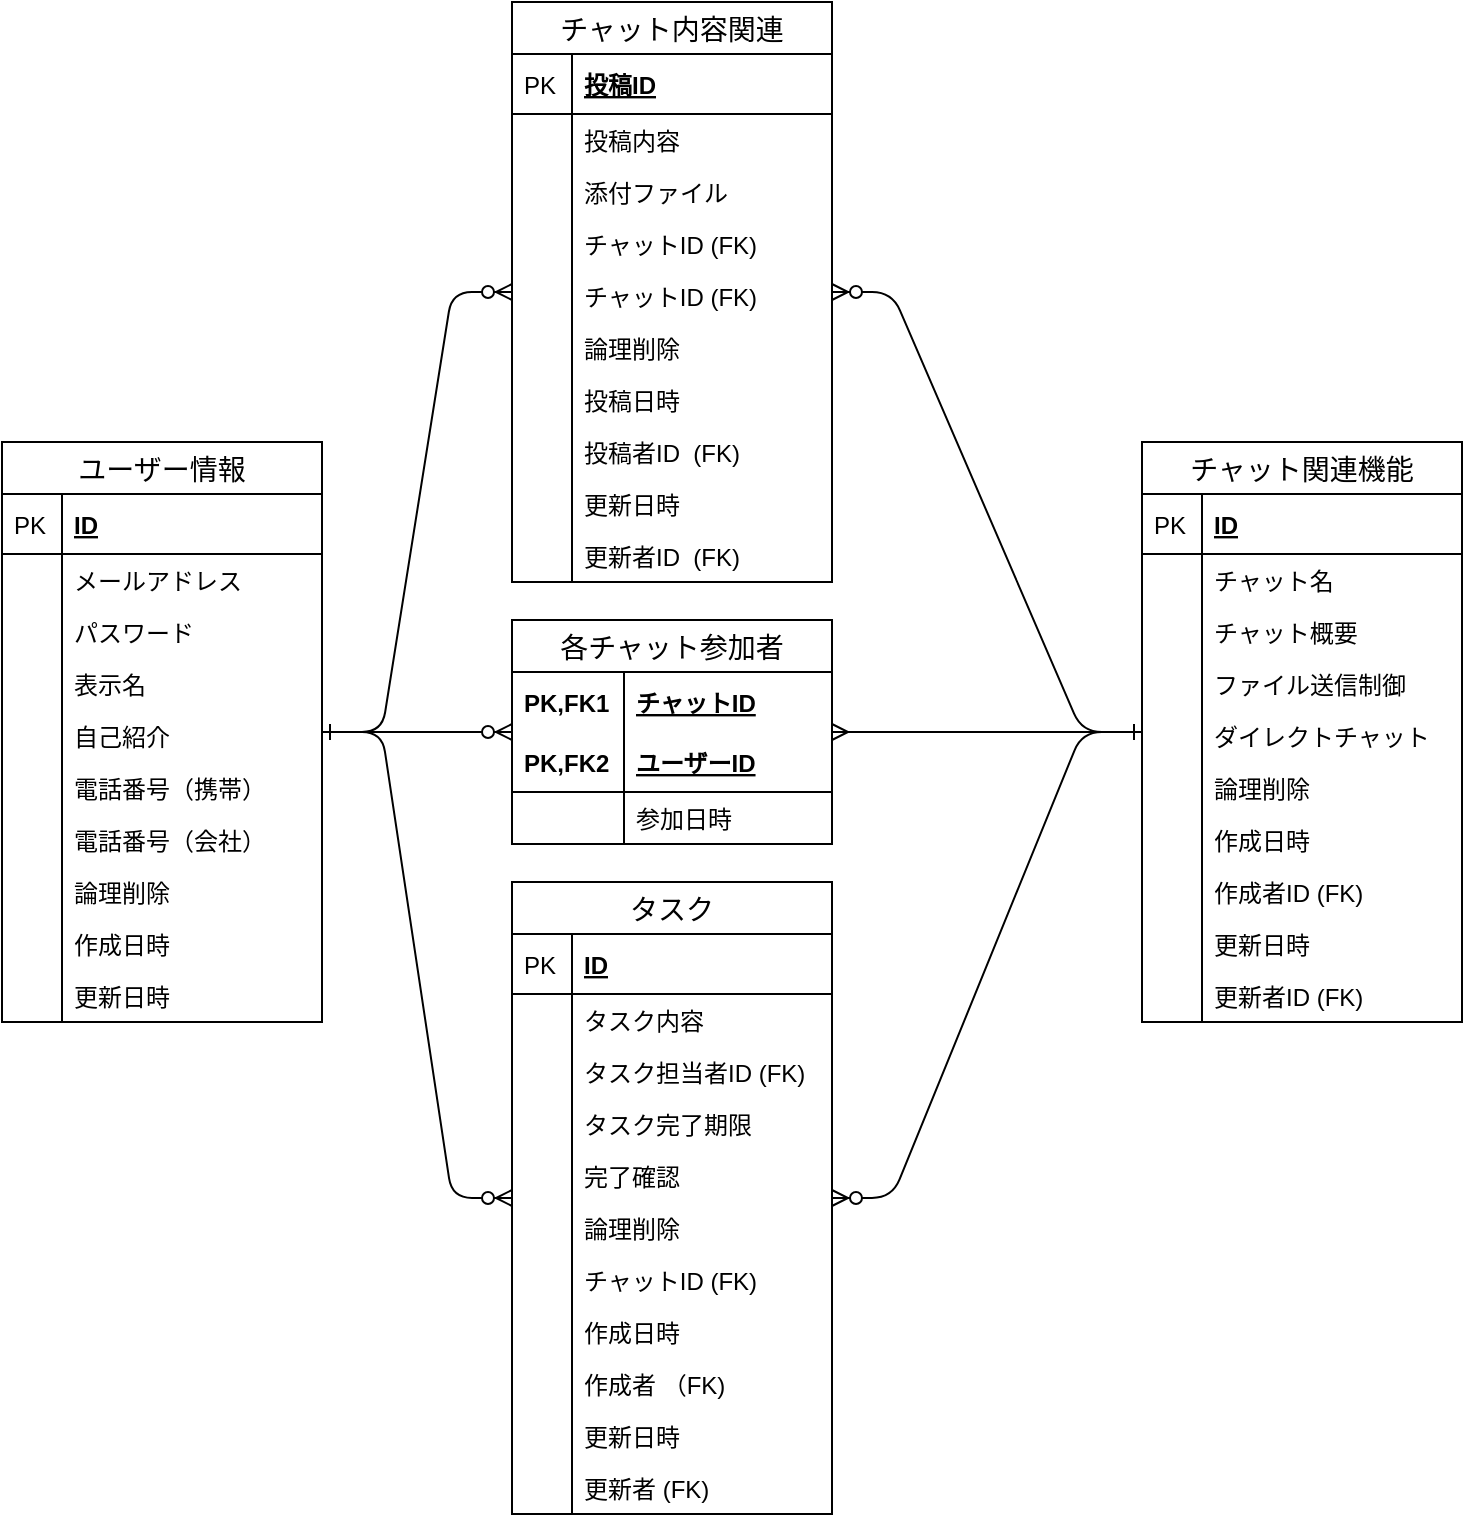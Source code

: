 <mxfile version="13.1.3">
    <diagram id="6hGFLwfOUW9BJ-s0fimq" name="Page-1">
        <mxGraphModel dx="898" dy="680" grid="1" gridSize="10" guides="1" tooltips="1" connect="1" arrows="1" fold="1" page="1" pageScale="1" pageWidth="1169" pageHeight="827" math="0" shadow="0">
            <root>
                <mxCell id="0"/>
                <mxCell id="1" parent="0"/>
                <mxCell id="72" value="" style="edgeStyle=entityRelationEdgeStyle;fontSize=12;html=1;endArrow=ERzeroToMany;startArrow=ERone;startFill=0;" parent="1" source="173" target="118" edge="1">
                    <mxGeometry width="100" height="100" relative="1" as="geometry">
                        <mxPoint x="190" y="390" as="sourcePoint"/>
                        <mxPoint x="295" y="377" as="targetPoint"/>
                    </mxGeometry>
                </mxCell>
                <mxCell id="103" value="" style="edgeStyle=entityRelationEdgeStyle;fontSize=12;html=1;endArrow=ERone;startArrow=ERmany;endFill=0;startFill=0;" parent="1" source="118" target="196" edge="1">
                    <mxGeometry width="100" height="100" relative="1" as="geometry">
                        <mxPoint x="445" y="377" as="sourcePoint"/>
                        <mxPoint x="600" y="390" as="targetPoint"/>
                    </mxGeometry>
                </mxCell>
                <mxCell id="104" value="" style="edgeStyle=entityRelationEdgeStyle;fontSize=12;html=1;endArrow=ERone;startArrow=ERzeroToMany;endFill=0;startFill=1;" parent="1" source="150" target="196" edge="1">
                    <mxGeometry width="100" height="100" relative="1" as="geometry">
                        <mxPoint x="444" y="603" as="sourcePoint"/>
                        <mxPoint x="600" y="390" as="targetPoint"/>
                    </mxGeometry>
                </mxCell>
                <mxCell id="107" value="" style="edgeStyle=entityRelationEdgeStyle;fontSize=12;html=1;endArrow=ERzeroToMany;startArrow=ERone;startFill=0;" parent="1" source="173" target="221" edge="1">
                    <mxGeometry width="100" height="100" relative="1" as="geometry">
                        <mxPoint x="190" y="390" as="sourcePoint"/>
                        <mxPoint x="290" y="167" as="targetPoint"/>
                    </mxGeometry>
                </mxCell>
                <mxCell id="108" value="" style="edgeStyle=entityRelationEdgeStyle;fontSize=12;html=1;endArrow=ERzeroToMany;startArrow=ERone;startFill=0;" parent="1" source="173" target="150" edge="1">
                    <mxGeometry width="100" height="100" relative="1" as="geometry">
                        <mxPoint x="190" y="390" as="sourcePoint"/>
                        <mxPoint x="294" y="603" as="targetPoint"/>
                    </mxGeometry>
                </mxCell>
                <mxCell id="115" value="" style="edgeStyle=entityRelationEdgeStyle;fontSize=12;html=1;endArrow=ERone;startArrow=ERzeroToMany;endFill=0;startFill=1;" parent="1" source="221" target="196" edge="1">
                    <mxGeometry width="100" height="100" relative="1" as="geometry">
                        <mxPoint x="445" y="167" as="sourcePoint"/>
                        <mxPoint x="600" y="390" as="targetPoint"/>
                    </mxGeometry>
                </mxCell>
                <mxCell id="173" value="ユーザー情報" style="swimlane;fontStyle=0;childLayout=stackLayout;horizontal=1;startSize=26;horizontalStack=0;resizeParent=1;resizeParentMax=0;resizeLast=0;collapsible=1;marginBottom=0;align=center;fontSize=14;" vertex="1" parent="1">
                    <mxGeometry x="30" y="260" width="160" height="290" as="geometry"/>
                </mxCell>
                <mxCell id="174" value="ID" style="shape=partialRectangle;top=0;left=0;right=0;bottom=1;align=left;verticalAlign=middle;fillColor=none;spacingLeft=34;spacingRight=4;overflow=hidden;rotatable=0;points=[[0,0.5],[1,0.5]];portConstraint=eastwest;dropTarget=0;fontStyle=5;fontSize=12;" vertex="1" parent="173">
                    <mxGeometry y="26" width="160" height="30" as="geometry"/>
                </mxCell>
                <mxCell id="175" value="PK" style="shape=partialRectangle;top=0;left=0;bottom=0;fillColor=none;align=left;verticalAlign=middle;spacingLeft=4;spacingRight=4;overflow=hidden;rotatable=0;points=[];portConstraint=eastwest;part=1;fontSize=12;" vertex="1" connectable="0" parent="174">
                    <mxGeometry width="30" height="30" as="geometry"/>
                </mxCell>
                <mxCell id="176" value="メールアドレス" style="shape=partialRectangle;top=0;left=0;right=0;bottom=0;align=left;verticalAlign=top;fillColor=none;spacingLeft=34;spacingRight=4;overflow=hidden;rotatable=0;points=[[0,0.5],[1,0.5]];portConstraint=eastwest;dropTarget=0;fontSize=12;" vertex="1" parent="173">
                    <mxGeometry y="56" width="160" height="26" as="geometry"/>
                </mxCell>
                <mxCell id="177" value="" style="shape=partialRectangle;top=0;left=0;bottom=0;fillColor=none;align=left;verticalAlign=top;spacingLeft=4;spacingRight=4;overflow=hidden;rotatable=0;points=[];portConstraint=eastwest;part=1;fontSize=12;" vertex="1" connectable="0" parent="176">
                    <mxGeometry width="30" height="26" as="geometry"/>
                </mxCell>
                <mxCell id="178" value="パスワード" style="shape=partialRectangle;top=0;left=0;right=0;bottom=0;align=left;verticalAlign=top;fillColor=none;spacingLeft=34;spacingRight=4;overflow=hidden;rotatable=0;points=[[0,0.5],[1,0.5]];portConstraint=eastwest;dropTarget=0;fontSize=12;" vertex="1" parent="173">
                    <mxGeometry y="82" width="160" height="26" as="geometry"/>
                </mxCell>
                <mxCell id="179" value="" style="shape=partialRectangle;top=0;left=0;bottom=0;fillColor=none;align=left;verticalAlign=top;spacingLeft=4;spacingRight=4;overflow=hidden;rotatable=0;points=[];portConstraint=eastwest;part=1;fontSize=12;" vertex="1" connectable="0" parent="178">
                    <mxGeometry width="30" height="26" as="geometry"/>
                </mxCell>
                <mxCell id="180" value="表示名" style="shape=partialRectangle;top=0;left=0;right=0;bottom=0;align=left;verticalAlign=top;fillColor=none;spacingLeft=34;spacingRight=4;overflow=hidden;rotatable=0;points=[[0,0.5],[1,0.5]];portConstraint=eastwest;dropTarget=0;fontSize=12;" vertex="1" parent="173">
                    <mxGeometry y="108" width="160" height="26" as="geometry"/>
                </mxCell>
                <mxCell id="181" value="" style="shape=partialRectangle;top=0;left=0;bottom=0;fillColor=none;align=left;verticalAlign=top;spacingLeft=4;spacingRight=4;overflow=hidden;rotatable=0;points=[];portConstraint=eastwest;part=1;fontSize=12;" vertex="1" connectable="0" parent="180">
                    <mxGeometry width="30" height="26" as="geometry"/>
                </mxCell>
                <mxCell id="184" value="自己紹介" style="shape=partialRectangle;top=0;left=0;right=0;bottom=0;align=left;verticalAlign=top;fillColor=none;spacingLeft=34;spacingRight=4;overflow=hidden;rotatable=0;points=[[0,0.5],[1,0.5]];portConstraint=eastwest;dropTarget=0;fontSize=12;" vertex="1" parent="173">
                    <mxGeometry y="134" width="160" height="26" as="geometry"/>
                </mxCell>
                <mxCell id="185" value="" style="shape=partialRectangle;top=0;left=0;bottom=0;fillColor=none;align=left;verticalAlign=top;spacingLeft=4;spacingRight=4;overflow=hidden;rotatable=0;points=[];portConstraint=eastwest;part=1;fontSize=12;" vertex="1" connectable="0" parent="184">
                    <mxGeometry width="30" height="26" as="geometry"/>
                </mxCell>
                <mxCell id="186" value="電話番号（携帯）" style="shape=partialRectangle;top=0;left=0;right=0;bottom=0;align=left;verticalAlign=top;fillColor=none;spacingLeft=34;spacingRight=4;overflow=hidden;rotatable=0;points=[[0,0.5],[1,0.5]];portConstraint=eastwest;dropTarget=0;fontSize=12;" vertex="1" parent="173">
                    <mxGeometry y="160" width="160" height="26" as="geometry"/>
                </mxCell>
                <mxCell id="187" value="" style="shape=partialRectangle;top=0;left=0;bottom=0;fillColor=none;align=left;verticalAlign=top;spacingLeft=4;spacingRight=4;overflow=hidden;rotatable=0;points=[];portConstraint=eastwest;part=1;fontSize=12;" vertex="1" connectable="0" parent="186">
                    <mxGeometry width="30" height="26" as="geometry"/>
                </mxCell>
                <mxCell id="188" value="電話番号（会社）" style="shape=partialRectangle;top=0;left=0;right=0;bottom=0;align=left;verticalAlign=top;fillColor=none;spacingLeft=34;spacingRight=4;overflow=hidden;rotatable=0;points=[[0,0.5],[1,0.5]];portConstraint=eastwest;dropTarget=0;fontSize=12;" vertex="1" parent="173">
                    <mxGeometry y="186" width="160" height="26" as="geometry"/>
                </mxCell>
                <mxCell id="189" value="" style="shape=partialRectangle;top=0;left=0;bottom=0;fillColor=none;align=left;verticalAlign=top;spacingLeft=4;spacingRight=4;overflow=hidden;rotatable=0;points=[];portConstraint=eastwest;part=1;fontSize=12;" vertex="1" connectable="0" parent="188">
                    <mxGeometry width="30" height="26" as="geometry"/>
                </mxCell>
                <mxCell id="190" value="論理削除" style="shape=partialRectangle;top=0;left=0;right=0;bottom=0;align=left;verticalAlign=top;fillColor=none;spacingLeft=34;spacingRight=4;overflow=hidden;rotatable=0;points=[[0,0.5],[1,0.5]];portConstraint=eastwest;dropTarget=0;fontSize=12;" vertex="1" parent="173">
                    <mxGeometry y="212" width="160" height="26" as="geometry"/>
                </mxCell>
                <mxCell id="191" value="" style="shape=partialRectangle;top=0;left=0;bottom=0;fillColor=none;align=left;verticalAlign=top;spacingLeft=4;spacingRight=4;overflow=hidden;rotatable=0;points=[];portConstraint=eastwest;part=1;fontSize=12;" vertex="1" connectable="0" parent="190">
                    <mxGeometry width="30" height="26" as="geometry"/>
                </mxCell>
                <mxCell id="192" value="作成日時" style="shape=partialRectangle;top=0;left=0;right=0;bottom=0;align=left;verticalAlign=top;fillColor=none;spacingLeft=34;spacingRight=4;overflow=hidden;rotatable=0;points=[[0,0.5],[1,0.5]];portConstraint=eastwest;dropTarget=0;fontSize=12;" vertex="1" parent="173">
                    <mxGeometry y="238" width="160" height="26" as="geometry"/>
                </mxCell>
                <mxCell id="193" value="" style="shape=partialRectangle;top=0;left=0;bottom=0;fillColor=none;align=left;verticalAlign=top;spacingLeft=4;spacingRight=4;overflow=hidden;rotatable=0;points=[];portConstraint=eastwest;part=1;fontSize=12;" vertex="1" connectable="0" parent="192">
                    <mxGeometry width="30" height="26" as="geometry"/>
                </mxCell>
                <mxCell id="194" value="更新日時" style="shape=partialRectangle;top=0;left=0;right=0;bottom=0;align=left;verticalAlign=top;fillColor=none;spacingLeft=34;spacingRight=4;overflow=hidden;rotatable=0;points=[[0,0.5],[1,0.5]];portConstraint=eastwest;dropTarget=0;fontSize=12;" vertex="1" parent="173">
                    <mxGeometry y="264" width="160" height="26" as="geometry"/>
                </mxCell>
                <mxCell id="195" value="" style="shape=partialRectangle;top=0;left=0;bottom=0;fillColor=none;align=left;verticalAlign=top;spacingLeft=4;spacingRight=4;overflow=hidden;rotatable=0;points=[];portConstraint=eastwest;part=1;fontSize=12;" vertex="1" connectable="0" parent="194">
                    <mxGeometry width="30" height="26" as="geometry"/>
                </mxCell>
                <mxCell id="196" value="チャット関連機能" style="swimlane;fontStyle=0;childLayout=stackLayout;horizontal=1;startSize=26;horizontalStack=0;resizeParent=1;resizeParentMax=0;resizeLast=0;collapsible=1;marginBottom=0;align=center;fontSize=14;" vertex="1" parent="1">
                    <mxGeometry x="600" y="260" width="160" height="290" as="geometry"/>
                </mxCell>
                <mxCell id="197" value="ID" style="shape=partialRectangle;top=0;left=0;right=0;bottom=1;align=left;verticalAlign=middle;fillColor=none;spacingLeft=34;spacingRight=4;overflow=hidden;rotatable=0;points=[[0,0.5],[1,0.5]];portConstraint=eastwest;dropTarget=0;fontStyle=5;fontSize=12;" vertex="1" parent="196">
                    <mxGeometry y="26" width="160" height="30" as="geometry"/>
                </mxCell>
                <mxCell id="198" value="PK" style="shape=partialRectangle;top=0;left=0;bottom=0;fillColor=none;align=left;verticalAlign=middle;spacingLeft=4;spacingRight=4;overflow=hidden;rotatable=0;points=[];portConstraint=eastwest;part=1;fontSize=12;" vertex="1" connectable="0" parent="197">
                    <mxGeometry width="30" height="30" as="geometry"/>
                </mxCell>
                <mxCell id="199" value="チャット名" style="shape=partialRectangle;top=0;left=0;right=0;bottom=0;align=left;verticalAlign=top;fillColor=none;spacingLeft=34;spacingRight=4;overflow=hidden;rotatable=0;points=[[0,0.5],[1,0.5]];portConstraint=eastwest;dropTarget=0;fontSize=12;" vertex="1" parent="196">
                    <mxGeometry y="56" width="160" height="26" as="geometry"/>
                </mxCell>
                <mxCell id="200" value="" style="shape=partialRectangle;top=0;left=0;bottom=0;fillColor=none;align=left;verticalAlign=top;spacingLeft=4;spacingRight=4;overflow=hidden;rotatable=0;points=[];portConstraint=eastwest;part=1;fontSize=12;" vertex="1" connectable="0" parent="199">
                    <mxGeometry width="30" height="26" as="geometry"/>
                </mxCell>
                <mxCell id="201" value="チャット概要" style="shape=partialRectangle;top=0;left=0;right=0;bottom=0;align=left;verticalAlign=top;fillColor=none;spacingLeft=34;spacingRight=4;overflow=hidden;rotatable=0;points=[[0,0.5],[1,0.5]];portConstraint=eastwest;dropTarget=0;fontSize=12;" vertex="1" parent="196">
                    <mxGeometry y="82" width="160" height="26" as="geometry"/>
                </mxCell>
                <mxCell id="202" value="" style="shape=partialRectangle;top=0;left=0;bottom=0;fillColor=none;align=left;verticalAlign=top;spacingLeft=4;spacingRight=4;overflow=hidden;rotatable=0;points=[];portConstraint=eastwest;part=1;fontSize=12;" vertex="1" connectable="0" parent="201">
                    <mxGeometry width="30" height="26" as="geometry"/>
                </mxCell>
                <mxCell id="203" value="ファイル送信制御" style="shape=partialRectangle;top=0;left=0;right=0;bottom=0;align=left;verticalAlign=top;fillColor=none;spacingLeft=34;spacingRight=4;overflow=hidden;rotatable=0;points=[[0,0.5],[1,0.5]];portConstraint=eastwest;dropTarget=0;fontSize=12;" vertex="1" parent="196">
                    <mxGeometry y="108" width="160" height="26" as="geometry"/>
                </mxCell>
                <mxCell id="204" value="" style="shape=partialRectangle;top=0;left=0;bottom=0;fillColor=none;align=left;verticalAlign=top;spacingLeft=4;spacingRight=4;overflow=hidden;rotatable=0;points=[];portConstraint=eastwest;part=1;fontSize=12;" vertex="1" connectable="0" parent="203">
                    <mxGeometry width="30" height="26" as="geometry"/>
                </mxCell>
                <mxCell id="207" value="ダイレクトチャット" style="shape=partialRectangle;top=0;left=0;right=0;bottom=0;align=left;verticalAlign=top;fillColor=none;spacingLeft=34;spacingRight=4;overflow=hidden;rotatable=0;points=[[0,0.5],[1,0.5]];portConstraint=eastwest;dropTarget=0;fontSize=12;" vertex="1" parent="196">
                    <mxGeometry y="134" width="160" height="26" as="geometry"/>
                </mxCell>
                <mxCell id="208" value="" style="shape=partialRectangle;top=0;left=0;bottom=0;fillColor=none;align=left;verticalAlign=top;spacingLeft=4;spacingRight=4;overflow=hidden;rotatable=0;points=[];portConstraint=eastwest;part=1;fontSize=12;" vertex="1" connectable="0" parent="207">
                    <mxGeometry width="30" height="26" as="geometry"/>
                </mxCell>
                <mxCell id="209" value="論理削除" style="shape=partialRectangle;top=0;left=0;right=0;bottom=0;align=left;verticalAlign=top;fillColor=none;spacingLeft=34;spacingRight=4;overflow=hidden;rotatable=0;points=[[0,0.5],[1,0.5]];portConstraint=eastwest;dropTarget=0;fontSize=12;" vertex="1" parent="196">
                    <mxGeometry y="160" width="160" height="26" as="geometry"/>
                </mxCell>
                <mxCell id="210" value="" style="shape=partialRectangle;top=0;left=0;bottom=0;fillColor=none;align=left;verticalAlign=top;spacingLeft=4;spacingRight=4;overflow=hidden;rotatable=0;points=[];portConstraint=eastwest;part=1;fontSize=12;" vertex="1" connectable="0" parent="209">
                    <mxGeometry width="30" height="26" as="geometry"/>
                </mxCell>
                <mxCell id="211" value="作成日時" style="shape=partialRectangle;top=0;left=0;right=0;bottom=0;align=left;verticalAlign=top;fillColor=none;spacingLeft=34;spacingRight=4;overflow=hidden;rotatable=0;points=[[0,0.5],[1,0.5]];portConstraint=eastwest;dropTarget=0;fontSize=12;" vertex="1" parent="196">
                    <mxGeometry y="186" width="160" height="26" as="geometry"/>
                </mxCell>
                <mxCell id="212" value="" style="shape=partialRectangle;top=0;left=0;bottom=0;fillColor=none;align=left;verticalAlign=top;spacingLeft=4;spacingRight=4;overflow=hidden;rotatable=0;points=[];portConstraint=eastwest;part=1;fontSize=12;" vertex="1" connectable="0" parent="211">
                    <mxGeometry width="30" height="26" as="geometry"/>
                </mxCell>
                <mxCell id="215" value="作成者ID (FK)" style="shape=partialRectangle;top=0;left=0;right=0;bottom=0;align=left;verticalAlign=top;fillColor=none;spacingLeft=34;spacingRight=4;overflow=hidden;rotatable=0;points=[[0,0.5],[1,0.5]];portConstraint=eastwest;dropTarget=0;fontSize=12;" vertex="1" parent="196">
                    <mxGeometry y="212" width="160" height="26" as="geometry"/>
                </mxCell>
                <mxCell id="216" value="" style="shape=partialRectangle;top=0;left=0;bottom=0;fillColor=none;align=left;verticalAlign=top;spacingLeft=4;spacingRight=4;overflow=hidden;rotatable=0;points=[];portConstraint=eastwest;part=1;fontSize=12;" vertex="1" connectable="0" parent="215">
                    <mxGeometry width="30" height="26" as="geometry"/>
                </mxCell>
                <mxCell id="217" value="更新日時" style="shape=partialRectangle;top=0;left=0;right=0;bottom=0;align=left;verticalAlign=top;fillColor=none;spacingLeft=34;spacingRight=4;overflow=hidden;rotatable=0;points=[[0,0.5],[1,0.5]];portConstraint=eastwest;dropTarget=0;fontSize=12;" vertex="1" parent="196">
                    <mxGeometry y="238" width="160" height="26" as="geometry"/>
                </mxCell>
                <mxCell id="218" value="" style="shape=partialRectangle;top=0;left=0;bottom=0;fillColor=none;align=left;verticalAlign=top;spacingLeft=4;spacingRight=4;overflow=hidden;rotatable=0;points=[];portConstraint=eastwest;part=1;fontSize=12;" vertex="1" connectable="0" parent="217">
                    <mxGeometry width="30" height="26" as="geometry"/>
                </mxCell>
                <mxCell id="219" value="更新者ID (FK)" style="shape=partialRectangle;top=0;left=0;right=0;bottom=0;align=left;verticalAlign=top;fillColor=none;spacingLeft=34;spacingRight=4;overflow=hidden;rotatable=0;points=[[0,0.5],[1,0.5]];portConstraint=eastwest;dropTarget=0;fontSize=12;" vertex="1" parent="196">
                    <mxGeometry y="264" width="160" height="26" as="geometry"/>
                </mxCell>
                <mxCell id="220" value="" style="shape=partialRectangle;top=0;left=0;bottom=0;fillColor=none;align=left;verticalAlign=top;spacingLeft=4;spacingRight=4;overflow=hidden;rotatable=0;points=[];portConstraint=eastwest;part=1;fontSize=12;" vertex="1" connectable="0" parent="219">
                    <mxGeometry width="30" height="26" as="geometry"/>
                </mxCell>
                <mxCell id="118" value="各チャット参加者" style="swimlane;fontStyle=0;childLayout=stackLayout;horizontal=1;startSize=26;horizontalStack=0;resizeParent=1;resizeParentMax=0;resizeLast=0;collapsible=1;marginBottom=0;align=center;fontSize=14;" vertex="1" parent="1">
                    <mxGeometry x="285" y="349" width="160" height="112" as="geometry"/>
                </mxCell>
                <mxCell id="119" value="チャットID" style="shape=partialRectangle;top=0;left=0;right=0;bottom=0;align=left;verticalAlign=middle;fillColor=none;spacingLeft=60;spacingRight=4;overflow=hidden;rotatable=0;points=[[0,0.5],[1,0.5]];portConstraint=eastwest;dropTarget=0;fontStyle=5;fontSize=12;" vertex="1" parent="118">
                    <mxGeometry y="26" width="160" height="30" as="geometry"/>
                </mxCell>
                <mxCell id="120" value="PK,FK1" style="shape=partialRectangle;fontStyle=1;top=0;left=0;bottom=0;fillColor=none;align=left;verticalAlign=middle;spacingLeft=4;spacingRight=4;overflow=hidden;rotatable=0;points=[];portConstraint=eastwest;part=1;fontSize=12;" vertex="1" connectable="0" parent="119">
                    <mxGeometry width="56" height="30" as="geometry"/>
                </mxCell>
                <mxCell id="121" value="ユーザーID" style="shape=partialRectangle;top=0;left=0;right=0;bottom=1;align=left;verticalAlign=middle;fillColor=none;spacingLeft=60;spacingRight=4;overflow=hidden;rotatable=0;points=[[0,0.5],[1,0.5]];portConstraint=eastwest;dropTarget=0;fontStyle=5;fontSize=12;" vertex="1" parent="118">
                    <mxGeometry y="56" width="160" height="30" as="geometry"/>
                </mxCell>
                <mxCell id="122" value="PK,FK2" style="shape=partialRectangle;fontStyle=1;top=0;left=0;bottom=0;fillColor=none;align=left;verticalAlign=middle;spacingLeft=4;spacingRight=4;overflow=hidden;rotatable=0;points=[];portConstraint=eastwest;part=1;fontSize=12;" vertex="1" connectable="0" parent="121">
                    <mxGeometry width="56" height="30" as="geometry"/>
                </mxCell>
                <mxCell id="123" value="参加日時" style="shape=partialRectangle;top=0;left=0;right=0;bottom=0;align=left;verticalAlign=top;fillColor=none;spacingLeft=60;spacingRight=4;overflow=hidden;rotatable=0;points=[[0,0.5],[1,0.5]];portConstraint=eastwest;dropTarget=0;fontSize=12;" vertex="1" parent="118">
                    <mxGeometry y="86" width="160" height="26" as="geometry"/>
                </mxCell>
                <mxCell id="124" value="" style="shape=partialRectangle;top=0;left=0;bottom=0;fillColor=none;align=left;verticalAlign=top;spacingLeft=4;spacingRight=4;overflow=hidden;rotatable=0;points=[];portConstraint=eastwest;part=1;fontSize=12;" vertex="1" connectable="0" parent="123">
                    <mxGeometry width="56" height="26" as="geometry"/>
                </mxCell>
                <mxCell id="221" value="チャット内容関連" style="swimlane;fontStyle=0;childLayout=stackLayout;horizontal=1;startSize=26;horizontalStack=0;resizeParent=1;resizeParentMax=0;resizeLast=0;collapsible=1;marginBottom=0;align=center;fontSize=14;" vertex="1" parent="1">
                    <mxGeometry x="285" y="40" width="160" height="290" as="geometry"/>
                </mxCell>
                <mxCell id="222" value="投稿ID" style="shape=partialRectangle;top=0;left=0;right=0;bottom=1;align=left;verticalAlign=middle;fillColor=none;spacingLeft=34;spacingRight=4;overflow=hidden;rotatable=0;points=[[0,0.5],[1,0.5]];portConstraint=eastwest;dropTarget=0;fontStyle=5;fontSize=12;" vertex="1" parent="221">
                    <mxGeometry y="26" width="160" height="30" as="geometry"/>
                </mxCell>
                <mxCell id="223" value="PK" style="shape=partialRectangle;top=0;left=0;bottom=0;fillColor=none;align=left;verticalAlign=middle;spacingLeft=4;spacingRight=4;overflow=hidden;rotatable=0;points=[];portConstraint=eastwest;part=1;fontSize=12;" vertex="1" connectable="0" parent="222">
                    <mxGeometry width="30" height="30" as="geometry"/>
                </mxCell>
                <mxCell id="224" value="投稿内容" style="shape=partialRectangle;top=0;left=0;right=0;bottom=0;align=left;verticalAlign=top;fillColor=none;spacingLeft=34;spacingRight=4;overflow=hidden;rotatable=0;points=[[0,0.5],[1,0.5]];portConstraint=eastwest;dropTarget=0;fontSize=12;" vertex="1" parent="221">
                    <mxGeometry y="56" width="160" height="26" as="geometry"/>
                </mxCell>
                <mxCell id="225" value="" style="shape=partialRectangle;top=0;left=0;bottom=0;fillColor=none;align=left;verticalAlign=top;spacingLeft=4;spacingRight=4;overflow=hidden;rotatable=0;points=[];portConstraint=eastwest;part=1;fontSize=12;" vertex="1" connectable="0" parent="224">
                    <mxGeometry width="30" height="26" as="geometry"/>
                </mxCell>
                <mxCell id="226" value="添付ファイル" style="shape=partialRectangle;top=0;left=0;right=0;bottom=0;align=left;verticalAlign=top;fillColor=none;spacingLeft=34;spacingRight=4;overflow=hidden;rotatable=0;points=[[0,0.5],[1,0.5]];portConstraint=eastwest;dropTarget=0;fontSize=12;" vertex="1" parent="221">
                    <mxGeometry y="82" width="160" height="26" as="geometry"/>
                </mxCell>
                <mxCell id="227" value="" style="shape=partialRectangle;top=0;left=0;bottom=0;fillColor=none;align=left;verticalAlign=top;spacingLeft=4;spacingRight=4;overflow=hidden;rotatable=0;points=[];portConstraint=eastwest;part=1;fontSize=12;" vertex="1" connectable="0" parent="226">
                    <mxGeometry width="30" height="26" as="geometry"/>
                </mxCell>
                <mxCell id="228" value="チャットID (FK)" style="shape=partialRectangle;top=0;left=0;right=0;bottom=0;align=left;verticalAlign=top;fillColor=none;spacingLeft=34;spacingRight=4;overflow=hidden;rotatable=0;points=[[0,0.5],[1,0.5]];portConstraint=eastwest;dropTarget=0;fontSize=12;" vertex="1" parent="221">
                    <mxGeometry y="108" width="160" height="26" as="geometry"/>
                </mxCell>
                <mxCell id="229" value="" style="shape=partialRectangle;top=0;left=0;bottom=0;fillColor=none;align=left;verticalAlign=top;spacingLeft=4;spacingRight=4;overflow=hidden;rotatable=0;points=[];portConstraint=eastwest;part=1;fontSize=12;" vertex="1" connectable="0" parent="228">
                    <mxGeometry width="30" height="26" as="geometry"/>
                </mxCell>
                <mxCell id="265" value="チャットID (FK)" style="shape=partialRectangle;top=0;left=0;right=0;bottom=0;align=left;verticalAlign=top;fillColor=none;spacingLeft=34;spacingRight=4;overflow=hidden;rotatable=0;points=[[0,0.5],[1,0.5]];portConstraint=eastwest;dropTarget=0;fontSize=12;" vertex="1" parent="221">
                    <mxGeometry y="134" width="160" height="26" as="geometry"/>
                </mxCell>
                <mxCell id="266" value="" style="shape=partialRectangle;top=0;left=0;bottom=0;fillColor=none;align=left;verticalAlign=top;spacingLeft=4;spacingRight=4;overflow=hidden;rotatable=0;points=[];portConstraint=eastwest;part=1;fontSize=12;" vertex="1" connectable="0" parent="265">
                    <mxGeometry width="30" height="26" as="geometry"/>
                </mxCell>
                <mxCell id="232" value="論理削除" style="shape=partialRectangle;top=0;left=0;right=0;bottom=0;align=left;verticalAlign=top;fillColor=none;spacingLeft=34;spacingRight=4;overflow=hidden;rotatable=0;points=[[0,0.5],[1,0.5]];portConstraint=eastwest;dropTarget=0;fontSize=12;" vertex="1" parent="221">
                    <mxGeometry y="160" width="160" height="26" as="geometry"/>
                </mxCell>
                <mxCell id="233" value="" style="shape=partialRectangle;top=0;left=0;bottom=0;fillColor=none;align=left;verticalAlign=top;spacingLeft=4;spacingRight=4;overflow=hidden;rotatable=0;points=[];portConstraint=eastwest;part=1;fontSize=12;" vertex="1" connectable="0" parent="232">
                    <mxGeometry width="30" height="26" as="geometry"/>
                </mxCell>
                <mxCell id="234" value="投稿日時" style="shape=partialRectangle;top=0;left=0;right=0;bottom=0;align=left;verticalAlign=top;fillColor=none;spacingLeft=34;spacingRight=4;overflow=hidden;rotatable=0;points=[[0,0.5],[1,0.5]];portConstraint=eastwest;dropTarget=0;fontSize=12;" vertex="1" parent="221">
                    <mxGeometry y="186" width="160" height="26" as="geometry"/>
                </mxCell>
                <mxCell id="235" value="" style="shape=partialRectangle;top=0;left=0;bottom=0;fillColor=none;align=left;verticalAlign=top;spacingLeft=4;spacingRight=4;overflow=hidden;rotatable=0;points=[];portConstraint=eastwest;part=1;fontSize=12;" vertex="1" connectable="0" parent="234">
                    <mxGeometry width="30" height="26" as="geometry"/>
                </mxCell>
                <mxCell id="236" value="投稿者ID  (FK)" style="shape=partialRectangle;top=0;left=0;right=0;bottom=0;align=left;verticalAlign=top;fillColor=none;spacingLeft=34;spacingRight=4;overflow=hidden;rotatable=0;points=[[0,0.5],[1,0.5]];portConstraint=eastwest;dropTarget=0;fontSize=12;" vertex="1" parent="221">
                    <mxGeometry y="212" width="160" height="26" as="geometry"/>
                </mxCell>
                <mxCell id="237" value="" style="shape=partialRectangle;top=0;left=0;bottom=0;fillColor=none;align=left;verticalAlign=top;spacingLeft=4;spacingRight=4;overflow=hidden;rotatable=0;points=[];portConstraint=eastwest;part=1;fontSize=12;" vertex="1" connectable="0" parent="236">
                    <mxGeometry width="30" height="26" as="geometry"/>
                </mxCell>
                <mxCell id="238" value="更新日時" style="shape=partialRectangle;top=0;left=0;right=0;bottom=0;align=left;verticalAlign=top;fillColor=none;spacingLeft=34;spacingRight=4;overflow=hidden;rotatable=0;points=[[0,0.5],[1,0.5]];portConstraint=eastwest;dropTarget=0;fontSize=12;" vertex="1" parent="221">
                    <mxGeometry y="238" width="160" height="26" as="geometry"/>
                </mxCell>
                <mxCell id="239" value="" style="shape=partialRectangle;top=0;left=0;bottom=0;fillColor=none;align=left;verticalAlign=top;spacingLeft=4;spacingRight=4;overflow=hidden;rotatable=0;points=[];portConstraint=eastwest;part=1;fontSize=12;" vertex="1" connectable="0" parent="238">
                    <mxGeometry width="30" height="26" as="geometry"/>
                </mxCell>
                <mxCell id="242" value="更新者ID  (FK)" style="shape=partialRectangle;top=0;left=0;right=0;bottom=0;align=left;verticalAlign=top;fillColor=none;spacingLeft=34;spacingRight=4;overflow=hidden;rotatable=0;points=[[0,0.5],[1,0.5]];portConstraint=eastwest;dropTarget=0;fontSize=12;" vertex="1" parent="221">
                    <mxGeometry y="264" width="160" height="26" as="geometry"/>
                </mxCell>
                <mxCell id="243" value="" style="shape=partialRectangle;top=0;left=0;bottom=0;fillColor=none;align=left;verticalAlign=top;spacingLeft=4;spacingRight=4;overflow=hidden;rotatable=0;points=[];portConstraint=eastwest;part=1;fontSize=12;" vertex="1" connectable="0" parent="242">
                    <mxGeometry width="30" height="26" as="geometry"/>
                </mxCell>
                <mxCell id="150" value="タスク" style="swimlane;fontStyle=0;childLayout=stackLayout;horizontal=1;startSize=26;horizontalStack=0;resizeParent=1;resizeParentMax=0;resizeLast=0;collapsible=1;marginBottom=0;align=center;fontSize=14;" vertex="1" parent="1">
                    <mxGeometry x="285" y="480" width="160" height="316" as="geometry"/>
                </mxCell>
                <mxCell id="151" value="ID" style="shape=partialRectangle;top=0;left=0;right=0;bottom=1;align=left;verticalAlign=middle;fillColor=none;spacingLeft=34;spacingRight=4;overflow=hidden;rotatable=0;points=[[0,0.5],[1,0.5]];portConstraint=eastwest;dropTarget=0;fontStyle=5;fontSize=12;" vertex="1" parent="150">
                    <mxGeometry y="26" width="160" height="30" as="geometry"/>
                </mxCell>
                <mxCell id="152" value="PK" style="shape=partialRectangle;top=0;left=0;bottom=0;fillColor=none;align=left;verticalAlign=middle;spacingLeft=4;spacingRight=4;overflow=hidden;rotatable=0;points=[];portConstraint=eastwest;part=1;fontSize=12;" vertex="1" connectable="0" parent="151">
                    <mxGeometry width="30" height="30" as="geometry"/>
                </mxCell>
                <mxCell id="153" value="タスク内容" style="shape=partialRectangle;top=0;left=0;right=0;bottom=0;align=left;verticalAlign=top;fillColor=none;spacingLeft=34;spacingRight=4;overflow=hidden;rotatable=0;points=[[0,0.5],[1,0.5]];portConstraint=eastwest;dropTarget=0;fontSize=12;" vertex="1" parent="150">
                    <mxGeometry y="56" width="160" height="26" as="geometry"/>
                </mxCell>
                <mxCell id="154" value="" style="shape=partialRectangle;top=0;left=0;bottom=0;fillColor=none;align=left;verticalAlign=top;spacingLeft=4;spacingRight=4;overflow=hidden;rotatable=0;points=[];portConstraint=eastwest;part=1;fontSize=12;" vertex="1" connectable="0" parent="153">
                    <mxGeometry width="30" height="26" as="geometry"/>
                </mxCell>
                <mxCell id="155" value="タスク担当者ID (FK)" style="shape=partialRectangle;top=0;left=0;right=0;bottom=0;align=left;verticalAlign=top;fillColor=none;spacingLeft=34;spacingRight=4;overflow=hidden;rotatable=0;points=[[0,0.5],[1,0.5]];portConstraint=eastwest;dropTarget=0;fontSize=12;" vertex="1" parent="150">
                    <mxGeometry y="82" width="160" height="26" as="geometry"/>
                </mxCell>
                <mxCell id="156" value="" style="shape=partialRectangle;top=0;left=0;bottom=0;fillColor=none;align=left;verticalAlign=top;spacingLeft=4;spacingRight=4;overflow=hidden;rotatable=0;points=[];portConstraint=eastwest;part=1;fontSize=12;" vertex="1" connectable="0" parent="155">
                    <mxGeometry width="30" height="26" as="geometry"/>
                </mxCell>
                <mxCell id="157" value="タスク完了期限" style="shape=partialRectangle;top=0;left=0;right=0;bottom=0;align=left;verticalAlign=top;fillColor=none;spacingLeft=34;spacingRight=4;overflow=hidden;rotatable=0;points=[[0,0.5],[1,0.5]];portConstraint=eastwest;dropTarget=0;fontSize=12;" vertex="1" parent="150">
                    <mxGeometry y="108" width="160" height="26" as="geometry"/>
                </mxCell>
                <mxCell id="158" value="" style="shape=partialRectangle;top=0;left=0;bottom=0;fillColor=none;align=left;verticalAlign=top;spacingLeft=4;spacingRight=4;overflow=hidden;rotatable=0;points=[];portConstraint=eastwest;part=1;fontSize=12;" vertex="1" connectable="0" parent="157">
                    <mxGeometry width="30" height="26" as="geometry"/>
                </mxCell>
                <mxCell id="159" value="完了確認" style="shape=partialRectangle;top=0;left=0;right=0;bottom=0;align=left;verticalAlign=top;fillColor=none;spacingLeft=34;spacingRight=4;overflow=hidden;rotatable=0;points=[[0,0.5],[1,0.5]];portConstraint=eastwest;dropTarget=0;fontSize=12;" vertex="1" parent="150">
                    <mxGeometry y="134" width="160" height="26" as="geometry"/>
                </mxCell>
                <mxCell id="160" value="" style="shape=partialRectangle;top=0;left=0;bottom=0;fillColor=none;align=left;verticalAlign=top;spacingLeft=4;spacingRight=4;overflow=hidden;rotatable=0;points=[];portConstraint=eastwest;part=1;fontSize=12;" vertex="1" connectable="0" parent="159">
                    <mxGeometry width="30" height="26" as="geometry"/>
                </mxCell>
                <mxCell id="161" value="論理削除" style="shape=partialRectangle;top=0;left=0;right=0;bottom=0;align=left;verticalAlign=top;fillColor=none;spacingLeft=34;spacingRight=4;overflow=hidden;rotatable=0;points=[[0,0.5],[1,0.5]];portConstraint=eastwest;dropTarget=0;fontSize=12;" vertex="1" parent="150">
                    <mxGeometry y="160" width="160" height="26" as="geometry"/>
                </mxCell>
                <mxCell id="162" value="" style="shape=partialRectangle;top=0;left=0;bottom=0;fillColor=none;align=left;verticalAlign=top;spacingLeft=4;spacingRight=4;overflow=hidden;rotatable=0;points=[];portConstraint=eastwest;part=1;fontSize=12;" vertex="1" connectable="0" parent="161">
                    <mxGeometry width="30" height="26" as="geometry"/>
                </mxCell>
                <mxCell id="163" value="チャットID (FK)" style="shape=partialRectangle;top=0;left=0;right=0;bottom=0;align=left;verticalAlign=top;fillColor=none;spacingLeft=34;spacingRight=4;overflow=hidden;rotatable=0;points=[[0,0.5],[1,0.5]];portConstraint=eastwest;dropTarget=0;fontSize=12;" vertex="1" parent="150">
                    <mxGeometry y="186" width="160" height="26" as="geometry"/>
                </mxCell>
                <mxCell id="164" value="" style="shape=partialRectangle;top=0;left=0;bottom=0;fillColor=none;align=left;verticalAlign=top;spacingLeft=4;spacingRight=4;overflow=hidden;rotatable=0;points=[];portConstraint=eastwest;part=1;fontSize=12;" vertex="1" connectable="0" parent="163">
                    <mxGeometry width="30" height="26" as="geometry"/>
                </mxCell>
                <mxCell id="165" value="作成日時" style="shape=partialRectangle;top=0;left=0;right=0;bottom=0;align=left;verticalAlign=top;fillColor=none;spacingLeft=34;spacingRight=4;overflow=hidden;rotatable=0;points=[[0,0.5],[1,0.5]];portConstraint=eastwest;dropTarget=0;fontSize=12;" vertex="1" parent="150">
                    <mxGeometry y="212" width="160" height="26" as="geometry"/>
                </mxCell>
                <mxCell id="166" value="" style="shape=partialRectangle;top=0;left=0;bottom=0;fillColor=none;align=left;verticalAlign=top;spacingLeft=4;spacingRight=4;overflow=hidden;rotatable=0;points=[];portConstraint=eastwest;part=1;fontSize=12;" vertex="1" connectable="0" parent="165">
                    <mxGeometry width="30" height="26" as="geometry"/>
                </mxCell>
                <mxCell id="167" value="作成者 （FK)" style="shape=partialRectangle;top=0;left=0;right=0;bottom=0;align=left;verticalAlign=top;fillColor=none;spacingLeft=34;spacingRight=4;overflow=hidden;rotatable=0;points=[[0,0.5],[1,0.5]];portConstraint=eastwest;dropTarget=0;fontSize=12;" vertex="1" parent="150">
                    <mxGeometry y="238" width="160" height="26" as="geometry"/>
                </mxCell>
                <mxCell id="168" value="" style="shape=partialRectangle;top=0;left=0;bottom=0;fillColor=none;align=left;verticalAlign=top;spacingLeft=4;spacingRight=4;overflow=hidden;rotatable=0;points=[];portConstraint=eastwest;part=1;fontSize=12;" vertex="1" connectable="0" parent="167">
                    <mxGeometry width="30" height="26" as="geometry"/>
                </mxCell>
                <mxCell id="169" value="更新日時" style="shape=partialRectangle;top=0;left=0;right=0;bottom=0;align=left;verticalAlign=top;fillColor=none;spacingLeft=34;spacingRight=4;overflow=hidden;rotatable=0;points=[[0,0.5],[1,0.5]];portConstraint=eastwest;dropTarget=0;fontSize=12;" vertex="1" parent="150">
                    <mxGeometry y="264" width="160" height="26" as="geometry"/>
                </mxCell>
                <mxCell id="170" value="" style="shape=partialRectangle;top=0;left=0;bottom=0;fillColor=none;align=left;verticalAlign=top;spacingLeft=4;spacingRight=4;overflow=hidden;rotatable=0;points=[];portConstraint=eastwest;part=1;fontSize=12;" vertex="1" connectable="0" parent="169">
                    <mxGeometry width="30" height="26" as="geometry"/>
                </mxCell>
                <mxCell id="171" value="更新者 (FK)" style="shape=partialRectangle;top=0;left=0;right=0;bottom=0;align=left;verticalAlign=top;fillColor=none;spacingLeft=34;spacingRight=4;overflow=hidden;rotatable=0;points=[[0,0.5],[1,0.5]];portConstraint=eastwest;dropTarget=0;fontSize=12;" vertex="1" parent="150">
                    <mxGeometry y="290" width="160" height="26" as="geometry"/>
                </mxCell>
                <mxCell id="172" value="" style="shape=partialRectangle;top=0;left=0;bottom=0;fillColor=none;align=left;verticalAlign=top;spacingLeft=4;spacingRight=4;overflow=hidden;rotatable=0;points=[];portConstraint=eastwest;part=1;fontSize=12;" vertex="1" connectable="0" parent="171">
                    <mxGeometry width="30" height="26" as="geometry"/>
                </mxCell>
            </root>
        </mxGraphModel>
    </diagram>
</mxfile>